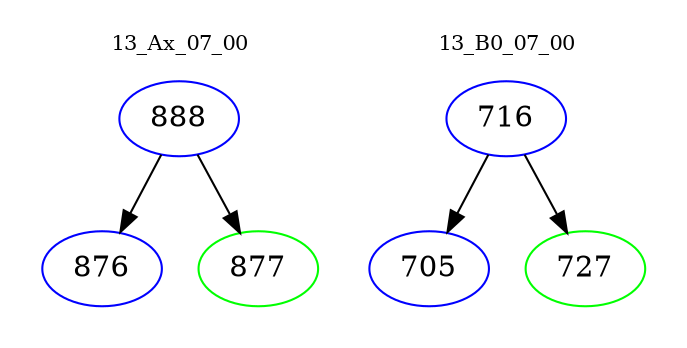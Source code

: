 digraph{
subgraph cluster_0 {
color = white
label = "13_Ax_07_00";
fontsize=10;
T0_888 [label="888", color="blue"]
T0_888 -> T0_876 [color="black"]
T0_876 [label="876", color="blue"]
T0_888 -> T0_877 [color="black"]
T0_877 [label="877", color="green"]
}
subgraph cluster_1 {
color = white
label = "13_B0_07_00";
fontsize=10;
T1_716 [label="716", color="blue"]
T1_716 -> T1_705 [color="black"]
T1_705 [label="705", color="blue"]
T1_716 -> T1_727 [color="black"]
T1_727 [label="727", color="green"]
}
}
